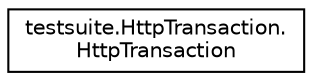 digraph "Graphical Class Hierarchy"
{
  edge [fontname="Helvetica",fontsize="10",labelfontname="Helvetica",labelfontsize="10"];
  node [fontname="Helvetica",fontsize="10",shape=record];
  rankdir="LR";
  Node1 [label="testsuite.HttpTransaction.\lHttpTransaction",height=0.2,width=0.4,color="black", fillcolor="white", style="filled",URL="$classtestsuite_1_1HttpTransaction_1_1HttpTransaction.html"];
}
